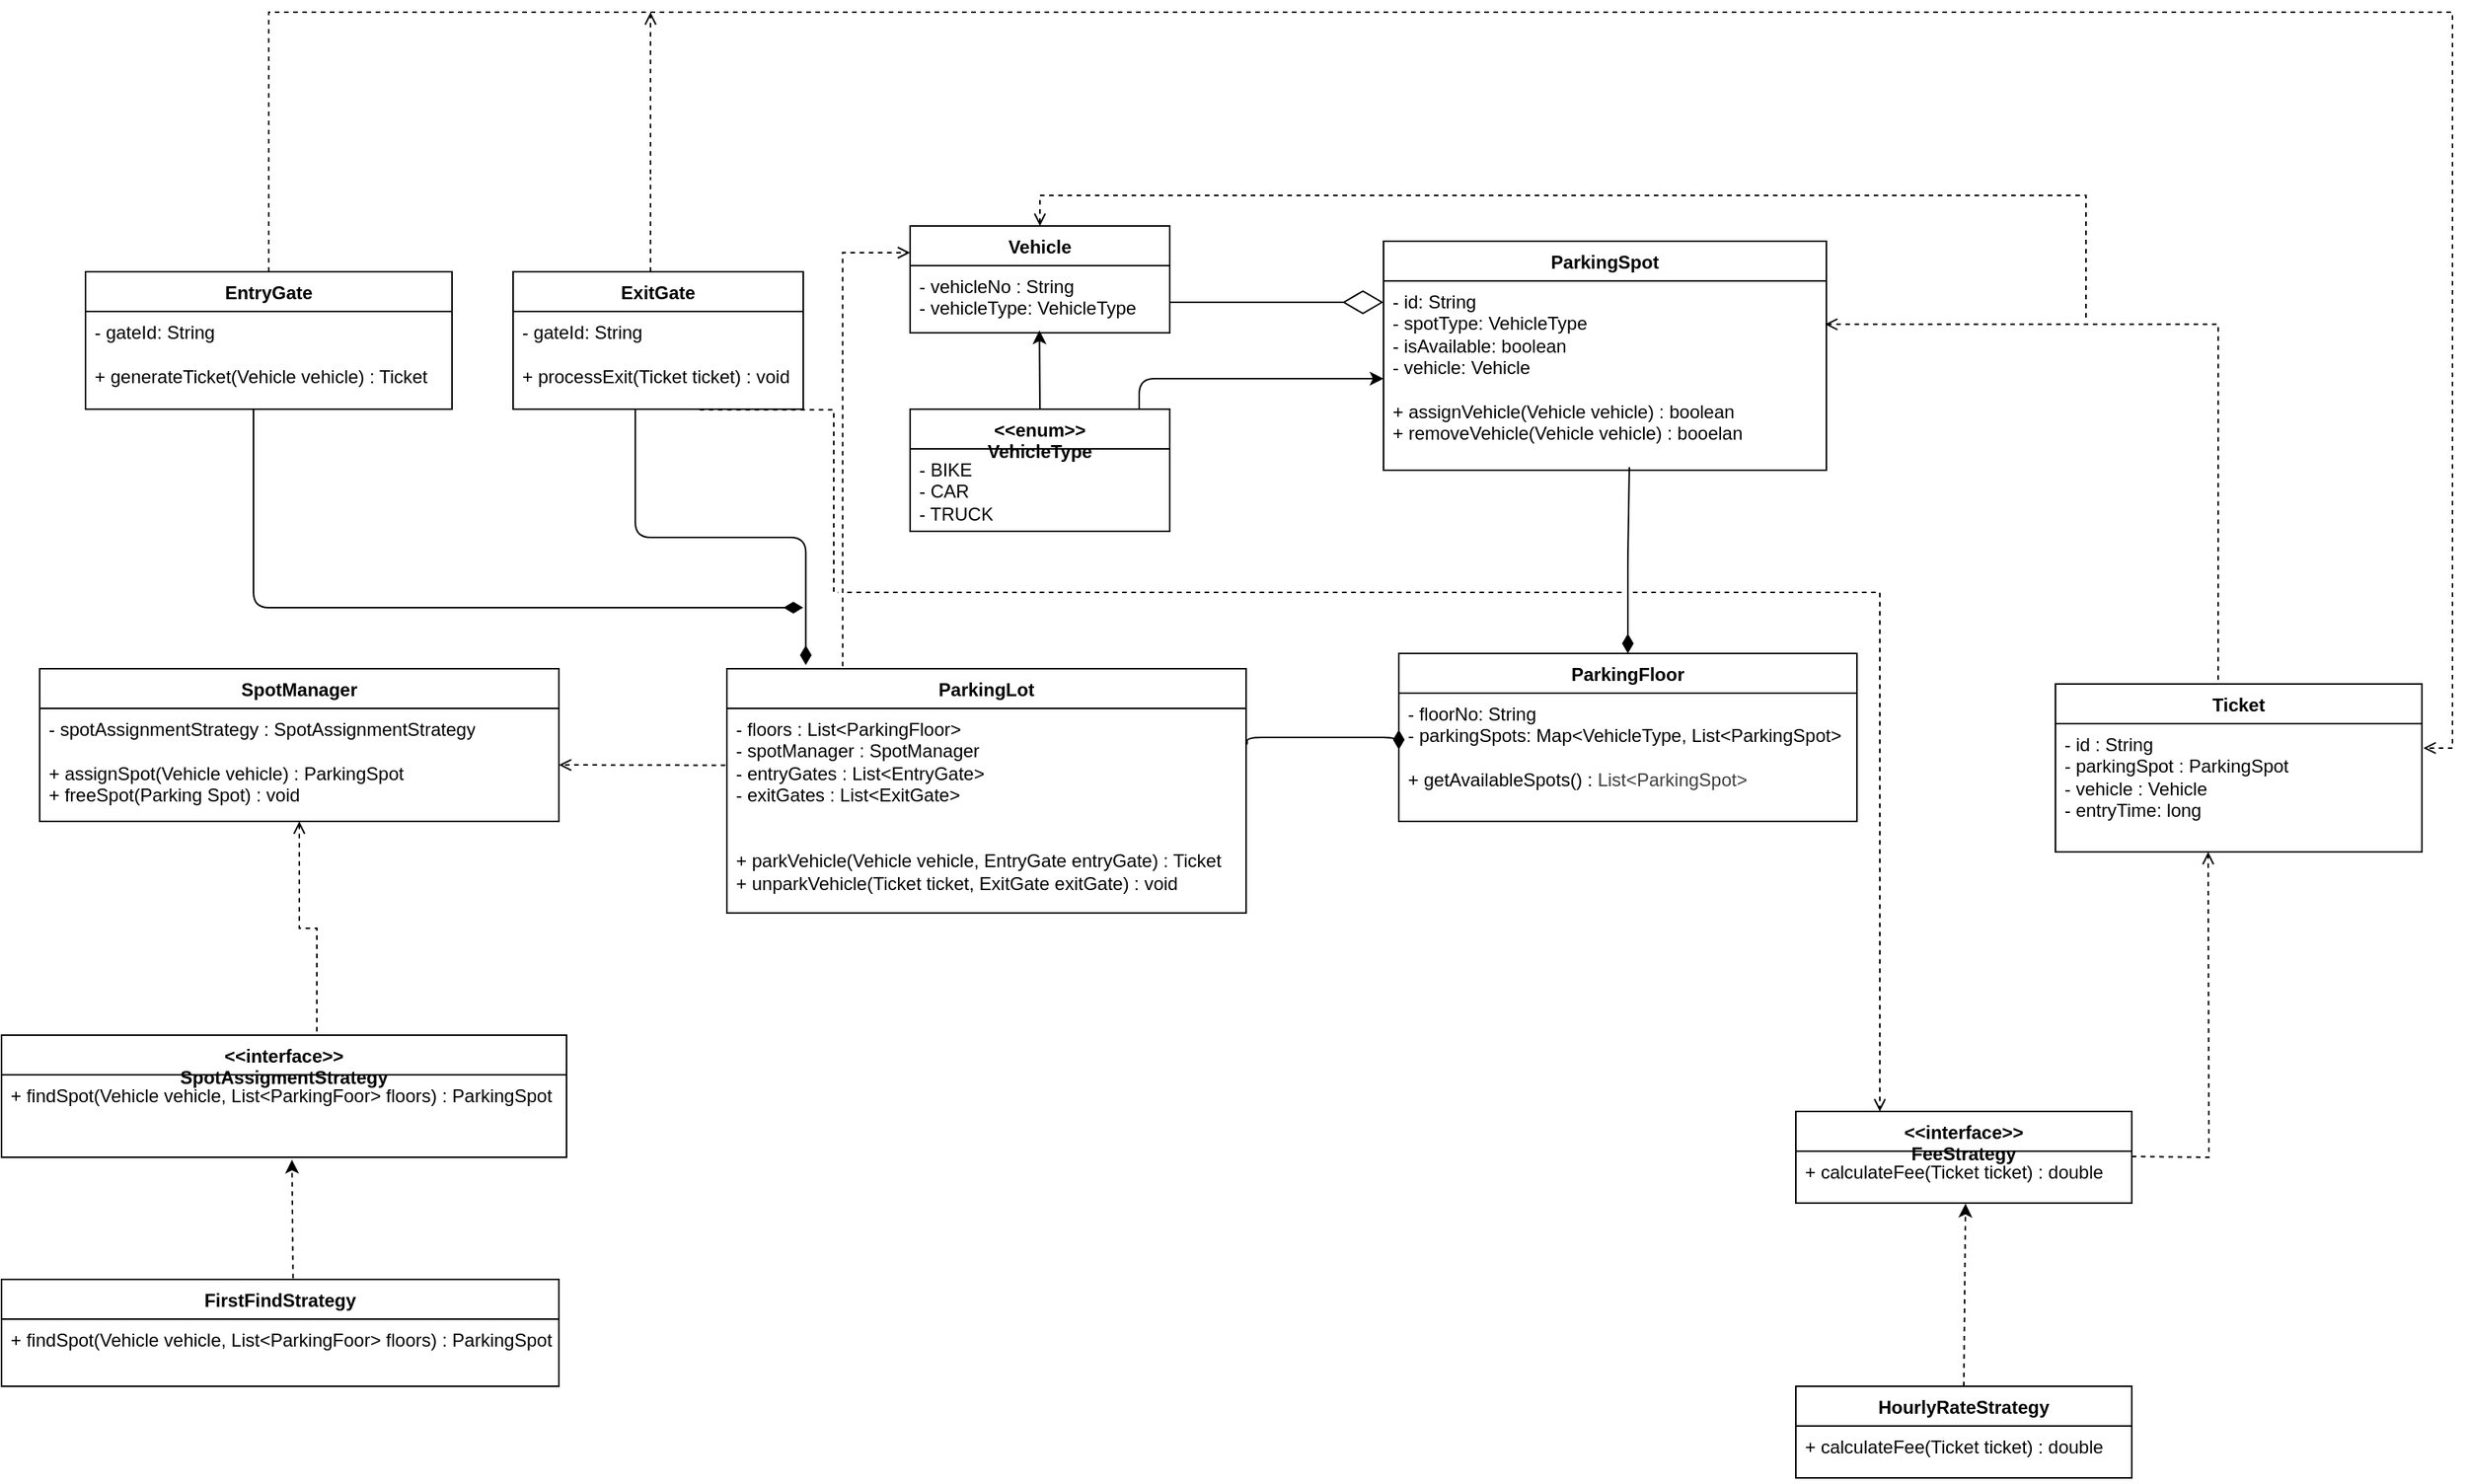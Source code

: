 <mxfile>
    <diagram id="Ie4MABcG4xMAcV1RFWYR" name="Page-1">
        <mxGraphModel dx="1570" dy="563" grid="1" gridSize="10" guides="1" tooltips="1" connect="1" arrows="1" fold="1" page="1" pageScale="1" pageWidth="850" pageHeight="1100" math="0" shadow="0">
            <root>
                <mxCell id="0"/>
                <mxCell id="1" parent="0"/>
                <mxCell id="2" value="&lt;div&gt;Ticket&lt;/div&gt;&lt;div&gt;&lt;br&gt;&lt;/div&gt;" style="swimlane;fontStyle=1;align=center;verticalAlign=top;childLayout=stackLayout;horizontal=1;startSize=26;horizontalStack=0;resizeParent=1;resizeParentMax=0;resizeLast=0;collapsible=1;marginBottom=0;whiteSpace=wrap;html=1;" vertex="1" parent="1">
                    <mxGeometry x="530" y="490" width="240" height="110" as="geometry"/>
                </mxCell>
                <mxCell id="3" value="- id : String&lt;div&gt;- parkingSpot : ParkingSpot&lt;/div&gt;&lt;div&gt;- vehicle : Vehicle&lt;/div&gt;&lt;div&gt;- entryTime: long&lt;/div&gt;&lt;div&gt;&lt;br&gt;&lt;/div&gt;&lt;div&gt;&lt;br&gt;&lt;/div&gt;" style="text;strokeColor=none;fillColor=none;align=left;verticalAlign=top;spacingLeft=4;spacingRight=4;overflow=hidden;rotatable=0;points=[[0,0.5],[1,0.5]];portConstraint=eastwest;whiteSpace=wrap;html=1;" vertex="1" parent="2">
                    <mxGeometry y="26" width="240" height="84" as="geometry"/>
                </mxCell>
                <mxCell id="6" value="&lt;div&gt;Vehicle&lt;/div&gt;&lt;div&gt;&lt;br&gt;&lt;/div&gt;" style="swimlane;fontStyle=1;align=center;verticalAlign=top;childLayout=stackLayout;horizontal=1;startSize=26;horizontalStack=0;resizeParent=1;resizeParentMax=0;resizeLast=0;collapsible=1;marginBottom=0;whiteSpace=wrap;html=1;" vertex="1" parent="1">
                    <mxGeometry x="-220" y="190" width="170" height="70" as="geometry"/>
                </mxCell>
                <mxCell id="7" value="- vehicleNo : String&lt;div&gt;- vehicleType: VehicleType&lt;/div&gt;&lt;div&gt;&lt;br&gt;&lt;/div&gt;&lt;div&gt;&lt;br&gt;&lt;/div&gt;&lt;div&gt;&lt;br&gt;&lt;/div&gt;" style="text;strokeColor=none;fillColor=none;align=left;verticalAlign=top;spacingLeft=4;spacingRight=4;overflow=hidden;rotatable=0;points=[[0,0.5],[1,0.5]];portConstraint=eastwest;whiteSpace=wrap;html=1;" vertex="1" parent="6">
                    <mxGeometry y="26" width="170" height="44" as="geometry"/>
                </mxCell>
                <mxCell id="8" value="&lt;div&gt;&amp;lt;&amp;lt;enum&amp;gt;&amp;gt;&lt;/div&gt;&lt;div&gt;VehicleType&lt;/div&gt;" style="swimlane;fontStyle=1;align=center;verticalAlign=top;childLayout=stackLayout;horizontal=1;startSize=26;horizontalStack=0;resizeParent=1;resizeParentMax=0;resizeLast=0;collapsible=1;marginBottom=0;whiteSpace=wrap;html=1;" vertex="1" parent="1">
                    <mxGeometry x="-220" y="310" width="170" height="80" as="geometry"/>
                </mxCell>
                <mxCell id="9" value="&lt;div&gt;- BIKE&lt;/div&gt;&lt;div&gt;- CAR&lt;/div&gt;&lt;div&gt;- TRUCK&lt;/div&gt;" style="text;strokeColor=none;fillColor=none;align=left;verticalAlign=top;spacingLeft=4;spacingRight=4;overflow=hidden;rotatable=0;points=[[0,0.5],[1,0.5]];portConstraint=eastwest;whiteSpace=wrap;html=1;" vertex="1" parent="8">
                    <mxGeometry y="26" width="170" height="54" as="geometry"/>
                </mxCell>
                <mxCell id="10" value="&lt;div&gt;&lt;span style=&quot;background-color: transparent;&quot;&gt;ParkingSpot&lt;/span&gt;&lt;/div&gt;" style="swimlane;fontStyle=1;align=center;verticalAlign=top;childLayout=stackLayout;horizontal=1;startSize=26;horizontalStack=0;resizeParent=1;resizeParentMax=0;resizeLast=0;collapsible=1;marginBottom=0;whiteSpace=wrap;html=1;" vertex="1" parent="1">
                    <mxGeometry x="90" y="200" width="290" height="150" as="geometry"/>
                </mxCell>
                <mxCell id="11" value="&lt;div&gt;- id: String&lt;/div&gt;&lt;div&gt;- spotType: VehicleType&lt;/div&gt;&lt;div&gt;- isAvailable: boolean&lt;/div&gt;&lt;div&gt;- vehicle: Vehicle&lt;/div&gt;&lt;div&gt;&lt;br&gt;&lt;/div&gt;&lt;div&gt;+ assignVehicle(Vehicle vehicle) : boolean&lt;/div&gt;&lt;div&gt;+ removeVehicle(Vehicle vehicle) : booelan&lt;/div&gt;" style="text;strokeColor=none;fillColor=none;align=left;verticalAlign=top;spacingLeft=4;spacingRight=4;overflow=hidden;rotatable=0;points=[[0,0.5],[1,0.5]];portConstraint=eastwest;whiteSpace=wrap;html=1;" vertex="1" parent="10">
                    <mxGeometry y="26" width="290" height="124" as="geometry"/>
                </mxCell>
                <mxCell id="13" value="&lt;div&gt;&lt;span style=&quot;background-color: transparent;&quot;&gt;ParkingFloor&lt;/span&gt;&lt;/div&gt;" style="swimlane;fontStyle=1;align=center;verticalAlign=top;childLayout=stackLayout;horizontal=1;startSize=26;horizontalStack=0;resizeParent=1;resizeParentMax=0;resizeLast=0;collapsible=1;marginBottom=0;whiteSpace=wrap;html=1;" vertex="1" parent="1">
                    <mxGeometry x="100" y="470" width="300" height="110" as="geometry"/>
                </mxCell>
                <mxCell id="14" value="&lt;div&gt;- floorNo: String&lt;/div&gt;&lt;div&gt;- parkingSpots: Map&amp;lt;VehicleType, List&amp;lt;ParkingSpot&amp;gt;&lt;/div&gt;&lt;div&gt;&lt;br&gt;&lt;/div&gt;&lt;div&gt;+ getAvailableSpots() :&amp;nbsp;&lt;span style=&quot;color: rgb(63, 63, 63); background-color: transparent;&quot;&gt;List&amp;lt;ParkingSpot&amp;gt;&lt;br&gt;&lt;/span&gt;&lt;/div&gt;" style="text;strokeColor=none;fillColor=none;align=left;verticalAlign=top;spacingLeft=4;spacingRight=4;overflow=hidden;rotatable=0;points=[[0,0.5],[1,0.5]];portConstraint=eastwest;whiteSpace=wrap;html=1;" vertex="1" parent="13">
                    <mxGeometry y="26" width="300" height="84" as="geometry"/>
                </mxCell>
                <mxCell id="15" value="&lt;div&gt;&lt;span style=&quot;background-color: transparent;&quot;&gt;ParkingLot&lt;/span&gt;&lt;/div&gt;" style="swimlane;fontStyle=1;align=center;verticalAlign=top;childLayout=stackLayout;horizontal=1;startSize=26;horizontalStack=0;resizeParent=1;resizeParentMax=0;resizeLast=0;collapsible=1;marginBottom=0;whiteSpace=wrap;html=1;" vertex="1" parent="1">
                    <mxGeometry x="-340" y="480" width="340" height="160" as="geometry"/>
                </mxCell>
                <mxCell id="16" value="&lt;div&gt;- floors : List&amp;lt;ParkingFloor&amp;gt;&lt;/div&gt;&lt;div&gt;- spotManager : SpotManager&lt;/div&gt;&lt;div&gt;- entryGates : List&amp;lt;EntryGate&amp;gt;&lt;/div&gt;&lt;div&gt;- exitGates : List&amp;lt;ExitGate&amp;gt;&lt;/div&gt;&lt;div&gt;&lt;br&gt;&lt;/div&gt;&lt;div&gt;&lt;br&gt;&lt;/div&gt;&lt;div&gt;+ parkVehicle(Vehicle vehicle, EntryGate entryGate) : Ticket&lt;span style=&quot;color: rgb(63, 63, 63); background-color: transparent;&quot;&gt;&lt;br&gt;&lt;/span&gt;&lt;/div&gt;&lt;div&gt;+ unparkVehicle(Ticket ticket, ExitGate exitGate) : void&lt;/div&gt;" style="text;strokeColor=none;fillColor=none;align=left;verticalAlign=top;spacingLeft=4;spacingRight=4;overflow=hidden;rotatable=0;points=[[0,0.5],[1,0.5]];portConstraint=eastwest;whiteSpace=wrap;html=1;" vertex="1" parent="15">
                    <mxGeometry y="26" width="340" height="134" as="geometry"/>
                </mxCell>
                <mxCell id="17" value="&lt;div&gt;&lt;span style=&quot;background-color: transparent;&quot;&gt;&amp;lt;&amp;lt;interface&amp;gt;&amp;gt;&lt;/span&gt;&lt;/div&gt;&lt;div&gt;&lt;span style=&quot;background-color: transparent;&quot;&gt;FeeStrategy&lt;/span&gt;&lt;/div&gt;" style="swimlane;fontStyle=1;align=center;verticalAlign=top;childLayout=stackLayout;horizontal=1;startSize=26;horizontalStack=0;resizeParent=1;resizeParentMax=0;resizeLast=0;collapsible=1;marginBottom=0;whiteSpace=wrap;html=1;" vertex="1" parent="1">
                    <mxGeometry x="360" y="770" width="220" height="60" as="geometry"/>
                </mxCell>
                <mxCell id="18" value="&lt;div&gt;&lt;span style=&quot;background-color: transparent;&quot;&gt;+ calculateFee(Ticket ticket) : double&lt;/span&gt;&lt;/div&gt;&lt;div&gt;&lt;br&gt;&lt;/div&gt;" style="text;strokeColor=none;fillColor=none;align=left;verticalAlign=top;spacingLeft=4;spacingRight=4;overflow=hidden;rotatable=0;points=[[0,0.5],[1,0.5]];portConstraint=eastwest;whiteSpace=wrap;html=1;" vertex="1" parent="17">
                    <mxGeometry y="26" width="220" height="34" as="geometry"/>
                </mxCell>
                <mxCell id="19" value="&lt;div&gt;HourlyRateStrategy&lt;/div&gt;" style="swimlane;fontStyle=1;align=center;verticalAlign=top;childLayout=stackLayout;horizontal=1;startSize=26;horizontalStack=0;resizeParent=1;resizeParentMax=0;resizeLast=0;collapsible=1;marginBottom=0;whiteSpace=wrap;html=1;" vertex="1" parent="1">
                    <mxGeometry x="360" y="950" width="220" height="60" as="geometry"/>
                </mxCell>
                <mxCell id="20" value="&lt;div&gt;&lt;span style=&quot;background-color: transparent;&quot;&gt;+ calculateFee(Ticket ticket) : double&lt;/span&gt;&lt;/div&gt;&lt;div&gt;&lt;br&gt;&lt;/div&gt;" style="text;strokeColor=none;fillColor=none;align=left;verticalAlign=top;spacingLeft=4;spacingRight=4;overflow=hidden;rotatable=0;points=[[0,0.5],[1,0.5]];portConstraint=eastwest;whiteSpace=wrap;html=1;" vertex="1" parent="19">
                    <mxGeometry y="26" width="220" height="34" as="geometry"/>
                </mxCell>
                <mxCell id="22" style="edgeStyle=none;html=1;exitX=0.5;exitY=0;exitDx=0;exitDy=0;dashed=1;entryX=0.505;entryY=1.012;entryDx=0;entryDy=0;entryPerimeter=0;" edge="1" parent="1" source="19" target="18">
                    <mxGeometry relative="1" as="geometry">
                        <mxPoint x="276" y="970" as="sourcePoint"/>
                        <mxPoint x="274" y="880" as="targetPoint"/>
                    </mxGeometry>
                </mxCell>
                <mxCell id="23" value="&lt;div&gt;&lt;span style=&quot;background-color: transparent;&quot;&gt;SpotManager&lt;/span&gt;&lt;/div&gt;" style="swimlane;fontStyle=1;align=center;verticalAlign=top;childLayout=stackLayout;horizontal=1;startSize=26;horizontalStack=0;resizeParent=1;resizeParentMax=0;resizeLast=0;collapsible=1;marginBottom=0;whiteSpace=wrap;html=1;" vertex="1" parent="1">
                    <mxGeometry x="-790" y="480" width="340" height="100" as="geometry"/>
                </mxCell>
                <mxCell id="24" value="&lt;div&gt;- spotAssignmentStrategy : SpotAssignmentStrategy&lt;/div&gt;&lt;div&gt;&lt;br&gt;&lt;/div&gt;&lt;div&gt;+ assignSpot(Vehicle vehicle) : ParkingSpot&lt;/div&gt;&lt;div&gt;+ freeSpot(Parking Spot) : void&lt;/div&gt;&lt;div&gt;&lt;br&gt;&lt;/div&gt;&lt;div&gt;&lt;br&gt;&lt;/div&gt;&lt;div&gt;&lt;br&gt;&lt;/div&gt;" style="text;strokeColor=none;fillColor=none;align=left;verticalAlign=top;spacingLeft=4;spacingRight=4;overflow=hidden;rotatable=0;points=[[0,0.5],[1,0.5]];portConstraint=eastwest;whiteSpace=wrap;html=1;" vertex="1" parent="23">
                    <mxGeometry y="26" width="340" height="74" as="geometry"/>
                </mxCell>
                <mxCell id="25" value="&lt;div&gt;&lt;span style=&quot;background-color: transparent;&quot;&gt;&amp;lt;&amp;lt;interface&amp;gt;&amp;gt;&lt;/span&gt;&lt;/div&gt;&lt;div&gt;&lt;span style=&quot;background-color: transparent;&quot;&gt;SpotAssigmentStrategy&lt;/span&gt;&lt;/div&gt;" style="swimlane;fontStyle=1;align=center;verticalAlign=top;childLayout=stackLayout;horizontal=1;startSize=26;horizontalStack=0;resizeParent=1;resizeParentMax=0;resizeLast=0;collapsible=1;marginBottom=0;whiteSpace=wrap;html=1;" vertex="1" parent="1">
                    <mxGeometry x="-815" y="720" width="370" height="80" as="geometry"/>
                </mxCell>
                <mxCell id="26" value="&lt;div&gt;&lt;span style=&quot;background-color: transparent;&quot;&gt;+ findSpot(Vehicle vehicle, List&amp;lt;ParkingFoor&amp;gt; floors) : ParkingSpot&lt;/span&gt;&lt;/div&gt;&lt;div&gt;&lt;br&gt;&lt;/div&gt;" style="text;strokeColor=none;fillColor=none;align=left;verticalAlign=top;spacingLeft=4;spacingRight=4;overflow=hidden;rotatable=0;points=[[0,0.5],[1,0.5]];portConstraint=eastwest;whiteSpace=wrap;html=1;" vertex="1" parent="25">
                    <mxGeometry y="26" width="370" height="54" as="geometry"/>
                </mxCell>
                <mxCell id="27" value="&lt;div&gt;FirstFindStrategy&lt;/div&gt;" style="swimlane;fontStyle=1;align=center;verticalAlign=top;childLayout=stackLayout;horizontal=1;startSize=26;horizontalStack=0;resizeParent=1;resizeParentMax=0;resizeLast=0;collapsible=1;marginBottom=0;whiteSpace=wrap;html=1;" vertex="1" parent="1">
                    <mxGeometry x="-815" y="880" width="365" height="70" as="geometry"/>
                </mxCell>
                <mxCell id="28" value="&lt;div&gt;&lt;div&gt;&lt;span style=&quot;background-color: transparent;&quot;&gt;+ findSpot(Vehicle vehicle, List&amp;lt;ParkingFoor&amp;gt; floors) : ParkingSpot&lt;/span&gt;&lt;/div&gt;&lt;div&gt;&lt;br style=&quot;color: rgb(63, 63, 63);&quot;&gt;&lt;/div&gt;&lt;/div&gt;" style="text;strokeColor=none;fillColor=none;align=left;verticalAlign=top;spacingLeft=4;spacingRight=4;overflow=hidden;rotatable=0;points=[[0,0.5],[1,0.5]];portConstraint=eastwest;whiteSpace=wrap;html=1;" vertex="1" parent="27">
                    <mxGeometry y="26" width="365" height="44" as="geometry"/>
                </mxCell>
                <mxCell id="29" style="edgeStyle=none;html=1;entryX=0.514;entryY=1.03;entryDx=0;entryDy=0;entryPerimeter=0;dashed=1;exitX=0.523;exitY=-0.011;exitDx=0;exitDy=0;exitPerimeter=0;" edge="1" parent="1" source="27" target="26">
                    <mxGeometry relative="1" as="geometry">
                        <mxPoint x="-630" y="870" as="sourcePoint"/>
                    </mxGeometry>
                </mxCell>
                <mxCell id="33" value="" style="endArrow=diamondThin;endFill=0;endSize=24;html=1;" edge="1" parent="1">
                    <mxGeometry width="160" relative="1" as="geometry">
                        <mxPoint x="-50" y="240" as="sourcePoint"/>
                        <mxPoint x="90" y="240" as="targetPoint"/>
                    </mxGeometry>
                </mxCell>
                <mxCell id="34" value="" style="html=1;startArrow=diamondThin;startFill=1;edgeStyle=elbowEdgeStyle;elbow=vertical;startSize=10;endArrow=none;endFill=0;exitX=0.5;exitY=0;exitDx=0;exitDy=0;entryX=0.555;entryY=0.984;entryDx=0;entryDy=0;entryPerimeter=0;" edge="1" parent="1" source="13" target="11">
                    <mxGeometry width="160" relative="1" as="geometry">
                        <mxPoint x="100" y="380" as="sourcePoint"/>
                        <mxPoint x="233" y="350" as="targetPoint"/>
                    </mxGeometry>
                </mxCell>
                <mxCell id="35" value="" style="html=1;startArrow=diamondThin;startFill=1;edgeStyle=elbowEdgeStyle;elbow=vertical;startSize=10;endArrow=none;endFill=0;entryX=1.002;entryY=0.176;entryDx=0;entryDy=0;entryPerimeter=0;exitX=0;exitY=0.286;exitDx=0;exitDy=0;exitPerimeter=0;" edge="1" parent="1" source="14" target="16">
                    <mxGeometry width="160" relative="1" as="geometry">
                        <mxPoint x="70" y="510" as="sourcePoint"/>
                        <mxPoint x="70" y="620" as="targetPoint"/>
                    </mxGeometry>
                </mxCell>
                <mxCell id="36" value="" style="html=1;labelBackgroundColor=#ffffff;jettySize=auto;orthogonalLoop=1;fontSize=14;rounded=0;jumpStyle=gap;edgeStyle=orthogonalEdgeStyle;startArrow=none;endArrow=open;dashed=1;strokeWidth=1;entryX=0;entryY=0.25;entryDx=0;entryDy=0;exitX=0.223;exitY=-0.01;exitDx=0;exitDy=0;exitPerimeter=0;" edge="1" parent="1" source="15" target="6">
                    <mxGeometry width="48" height="48" relative="1" as="geometry">
                        <mxPoint x="-310" y="418" as="sourcePoint"/>
                        <mxPoint x="-262" y="370" as="targetPoint"/>
                    </mxGeometry>
                </mxCell>
                <mxCell id="37" style="edgeStyle=none;html=1;exitX=0.5;exitY=0;exitDx=0;exitDy=0;entryX=0.498;entryY=0.964;entryDx=0;entryDy=0;entryPerimeter=0;" edge="1" parent="1" source="8" target="7">
                    <mxGeometry relative="1" as="geometry"/>
                </mxCell>
                <mxCell id="38" value="" style="html=1;labelBackgroundColor=#ffffff;jettySize=auto;orthogonalLoop=1;fontSize=14;rounded=0;jumpStyle=gap;edgeStyle=orthogonalEdgeStyle;startArrow=none;endArrow=open;dashed=1;strokeWidth=1;exitX=0.558;exitY=-0.03;exitDx=0;exitDy=0;exitPerimeter=0;" edge="1" parent="1" source="25">
                    <mxGeometry width="48" height="48" relative="1" as="geometry">
                        <mxPoint x="650" y="510" as="sourcePoint"/>
                        <mxPoint x="-620" y="580" as="targetPoint"/>
                        <Array as="points">
                            <mxPoint x="-608" y="650"/>
                            <mxPoint x="-620" y="650"/>
                        </Array>
                    </mxGeometry>
                </mxCell>
                <mxCell id="39" value="" style="html=1;labelBackgroundColor=#ffffff;jettySize=auto;orthogonalLoop=1;fontSize=14;rounded=0;jumpStyle=gap;edgeStyle=orthogonalEdgeStyle;startArrow=none;endArrow=open;dashed=1;strokeWidth=1;" edge="1" parent="1">
                    <mxGeometry width="48" height="48" relative="1" as="geometry">
                        <mxPoint x="580" y="799.5" as="sourcePoint"/>
                        <mxPoint x="630" y="600" as="targetPoint"/>
                    </mxGeometry>
                </mxCell>
                <mxCell id="40" value="" style="html=1;labelBackgroundColor=#ffffff;jettySize=auto;orthogonalLoop=1;fontSize=14;rounded=0;jumpStyle=gap;edgeStyle=orthogonalEdgeStyle;startArrow=none;endArrow=open;dashed=1;strokeWidth=1;exitX=0.444;exitY=-0.025;exitDx=0;exitDy=0;exitPerimeter=0;entryX=0.997;entryY=0.229;entryDx=0;entryDy=0;entryPerimeter=0;" edge="1" parent="1" source="2" target="11">
                    <mxGeometry width="48" height="48" relative="1" as="geometry">
                        <mxPoint x="610" y="448" as="sourcePoint"/>
                        <mxPoint x="658" y="400" as="targetPoint"/>
                    </mxGeometry>
                </mxCell>
                <mxCell id="41" value="" style="html=1;labelBackgroundColor=#ffffff;jettySize=auto;orthogonalLoop=1;fontSize=14;rounded=0;jumpStyle=gap;edgeStyle=orthogonalEdgeStyle;startArrow=none;endArrow=open;dashed=1;strokeWidth=1;entryX=0.5;entryY=0;entryDx=0;entryDy=0;" edge="1" parent="1" target="6">
                    <mxGeometry width="48" height="48" relative="1" as="geometry">
                        <mxPoint x="550" y="250" as="sourcePoint"/>
                        <mxPoint x="718" y="410" as="targetPoint"/>
                        <Array as="points">
                            <mxPoint x="550" y="170"/>
                            <mxPoint x="-135" y="170"/>
                        </Array>
                    </mxGeometry>
                </mxCell>
                <mxCell id="42" value="&lt;div&gt;EntryGate&lt;/div&gt;&lt;div&gt;&lt;br&gt;&lt;/div&gt;" style="swimlane;fontStyle=1;align=center;verticalAlign=top;childLayout=stackLayout;horizontal=1;startSize=26;horizontalStack=0;resizeParent=1;resizeParentMax=0;resizeLast=0;collapsible=1;marginBottom=0;whiteSpace=wrap;html=1;" vertex="1" parent="1">
                    <mxGeometry x="-760" y="220" width="240" height="90" as="geometry"/>
                </mxCell>
                <mxCell id="43" value="- gateId: String&lt;div&gt;&lt;br&gt;&lt;/div&gt;&lt;div&gt;+ generateTicket(Vehicle vehicle) : Ticket&lt;/div&gt;" style="text;strokeColor=none;fillColor=none;align=left;verticalAlign=top;spacingLeft=4;spacingRight=4;overflow=hidden;rotatable=0;points=[[0,0.5],[1,0.5]];portConstraint=eastwest;whiteSpace=wrap;html=1;" vertex="1" parent="42">
                    <mxGeometry y="26" width="240" height="64" as="geometry"/>
                </mxCell>
                <mxCell id="44" value="&lt;div&gt;ExitGate&lt;/div&gt;&lt;div&gt;&lt;br&gt;&lt;/div&gt;" style="swimlane;fontStyle=1;align=center;verticalAlign=top;childLayout=stackLayout;horizontal=1;startSize=26;horizontalStack=0;resizeParent=1;resizeParentMax=0;resizeLast=0;collapsible=1;marginBottom=0;whiteSpace=wrap;html=1;" vertex="1" parent="1">
                    <mxGeometry x="-480" y="220" width="190" height="90" as="geometry"/>
                </mxCell>
                <mxCell id="45" value="- gateId: String&lt;div&gt;&lt;br&gt;&lt;/div&gt;&lt;div&gt;+ processExit(Ticket ticket) : void&lt;/div&gt;" style="text;strokeColor=none;fillColor=none;align=left;verticalAlign=top;spacingLeft=4;spacingRight=4;overflow=hidden;rotatable=0;points=[[0,0.5],[1,0.5]];portConstraint=eastwest;whiteSpace=wrap;html=1;" vertex="1" parent="44">
                    <mxGeometry y="26" width="190" height="64" as="geometry"/>
                </mxCell>
                <mxCell id="46" value="" style="html=1;startArrow=diamondThin;startFill=1;edgeStyle=elbowEdgeStyle;elbow=vertical;startSize=10;endArrow=none;endFill=0;exitX=0.152;exitY=-0.015;exitDx=0;exitDy=0;exitPerimeter=0;" edge="1" parent="1" source="15">
                    <mxGeometry width="160" relative="1" as="geometry">
                        <mxPoint x="-290" y="470" as="sourcePoint"/>
                        <mxPoint x="-400" y="310" as="targetPoint"/>
                    </mxGeometry>
                </mxCell>
                <mxCell id="47" value="" style="html=1;startArrow=diamondThin;startFill=1;edgeStyle=elbowEdgeStyle;elbow=vertical;startSize=10;endArrow=none;endFill=0;" edge="1" parent="1">
                    <mxGeometry width="160" relative="1" as="geometry">
                        <mxPoint x="-290" y="440" as="sourcePoint"/>
                        <mxPoint x="-650" y="310" as="targetPoint"/>
                        <Array as="points">
                            <mxPoint x="-490" y="440"/>
                        </Array>
                    </mxGeometry>
                </mxCell>
                <mxCell id="48" value="" style="html=1;labelBackgroundColor=#ffffff;jettySize=auto;orthogonalLoop=1;fontSize=14;rounded=0;jumpStyle=gap;edgeStyle=orthogonalEdgeStyle;startArrow=none;endArrow=open;dashed=1;strokeWidth=1;exitX=0.5;exitY=0;exitDx=0;exitDy=0;entryX=1.004;entryY=0.19;entryDx=0;entryDy=0;entryPerimeter=0;" edge="1" parent="1" source="42" target="3">
                    <mxGeometry width="48" height="48" relative="1" as="geometry">
                        <mxPoint x="-644.25" y="158" as="sourcePoint"/>
                        <mxPoint x="810" y="70" as="targetPoint"/>
                        <Array as="points">
                            <mxPoint x="-640" y="50"/>
                            <mxPoint x="790" y="50"/>
                            <mxPoint x="790" y="532"/>
                        </Array>
                    </mxGeometry>
                </mxCell>
                <mxCell id="49" value="" style="html=1;labelBackgroundColor=#ffffff;jettySize=auto;orthogonalLoop=1;fontSize=14;rounded=0;jumpStyle=gap;edgeStyle=orthogonalEdgeStyle;startArrow=none;endArrow=open;dashed=1;strokeWidth=1;" edge="1" parent="1">
                    <mxGeometry width="48" height="48" relative="1" as="geometry">
                        <mxPoint x="-390" y="220" as="sourcePoint"/>
                        <mxPoint x="-390" y="50" as="targetPoint"/>
                        <Array as="points">
                            <mxPoint x="-390" y="158"/>
                            <mxPoint x="-390" y="159"/>
                            <mxPoint x="-361" y="159"/>
                        </Array>
                    </mxGeometry>
                </mxCell>
                <mxCell id="50" style="edgeStyle=none;html=1;" edge="1" parent="1">
                    <mxGeometry relative="1" as="geometry">
                        <mxPoint x="-70" y="310" as="sourcePoint"/>
                        <mxPoint x="90" y="290" as="targetPoint"/>
                        <Array as="points">
                            <mxPoint x="-70" y="290"/>
                        </Array>
                    </mxGeometry>
                </mxCell>
                <mxCell id="51" value="" style="html=1;labelBackgroundColor=#ffffff;jettySize=auto;orthogonalLoop=1;fontSize=14;rounded=0;jumpStyle=gap;edgeStyle=orthogonalEdgeStyle;startArrow=none;endArrow=open;dashed=1;strokeWidth=1;exitX=-0.003;exitY=0.278;exitDx=0;exitDy=0;exitPerimeter=0;" edge="1" parent="1" source="16" target="24">
                    <mxGeometry width="48" height="48" relative="1" as="geometry">
                        <mxPoint x="-420" y="568" as="sourcePoint"/>
                        <mxPoint x="-372" y="520" as="targetPoint"/>
                    </mxGeometry>
                </mxCell>
                <mxCell id="53" value="" style="html=1;labelBackgroundColor=#ffffff;jettySize=auto;orthogonalLoop=1;fontSize=14;rounded=0;jumpStyle=gap;edgeStyle=orthogonalEdgeStyle;startArrow=none;endArrow=open;dashed=1;strokeWidth=1;entryX=0.25;entryY=0;entryDx=0;entryDy=0;exitX=0.643;exitY=1.006;exitDx=0;exitDy=0;exitPerimeter=0;" edge="1" parent="1" source="45" target="17">
                    <mxGeometry width="48" height="48" relative="1" as="geometry">
                        <mxPoint y="628" as="sourcePoint"/>
                        <mxPoint x="48" y="580" as="targetPoint"/>
                        <Array as="points">
                            <mxPoint x="-270" y="310"/>
                            <mxPoint x="-270" y="430"/>
                            <mxPoint x="415" y="430"/>
                        </Array>
                    </mxGeometry>
                </mxCell>
            </root>
        </mxGraphModel>
    </diagram>
</mxfile>